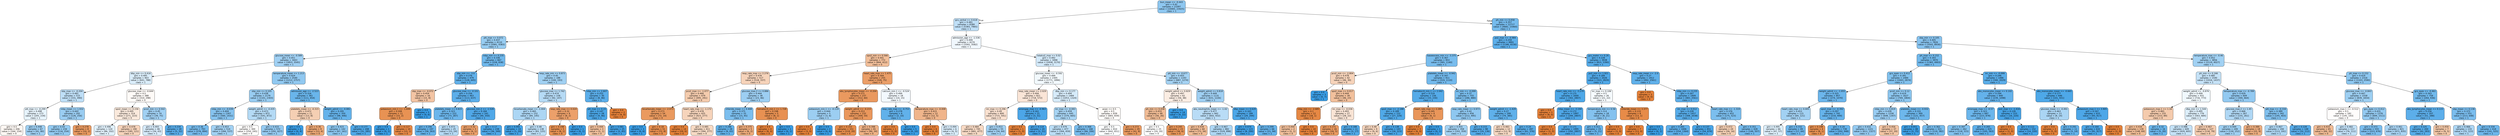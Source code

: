 digraph Tree {
node [shape=box, style="filled, rounded", color="black", fontname="helvetica"] ;
edge [fontname="helvetica"] ;
0 [label="bun_mean <= -0.443\ngini = 0.42\nsamples = 21097\nvalue = [10065, 23425]\nclass = 1", fillcolor="#8ec7f0"] ;
1 [label="gcs_verbal <= 0.618\ngini = 0.481\nsamples = 8380\nvalue = [5383, 7965]\nclass = 1", fillcolor="#bfdff7"] ;
0 -> 1 [labeldistance=2.5, labelangle=45, headlabel="True"] ;
2 [label="ptt_max <= 0.072\ngini = 0.437\nsamples = 4110\nvalue = [2081, 4383]\nclass = 1", fillcolor="#97ccf1"] ;
1 -> 2 ;
3 [label="glucose_mean <= -0.589\ngini = 0.451\nsamples = 3443\nvalue = [1853, 3545]\nclass = 1", fillcolor="#a0d0f3"] ;
2 -> 3 ;
4 [label="dbp_min <= 0.416\ngini = 0.495\nsamples = 903\nvalue = [641, 788]\nclass = 1", fillcolor="#daedfa"] ;
3 -> 4 ;
5 [label="sbp_max <= -0.204\ngini = 0.481\nsamples = 515\nvalue = [331, 490]\nclass = 1", fillcolor="#bfdff7"] ;
4 -> 5 ;
6 [label="ptt_max <= -0.299\ngini = 0.498\nsamples = 273\nvalue = [205, 234]\nclass = 1", fillcolor="#e6f3fc"] ;
5 -> 6 ;
7 [label="gini = 0.5\nsamples = 206\nvalue = [164, 154]\nclass = 0", fillcolor="#fdf7f3"] ;
6 -> 7 ;
8 [label="gini = 0.448\nsamples = 67\nvalue = [41, 80]\nclass = 1", fillcolor="#9ecff2"] ;
6 -> 8 ;
9 [label="mbp_mean <= 1.932\ngini = 0.442\nsamples = 242\nvalue = [126, 256]\nclass = 1", fillcolor="#9acdf2"] ;
5 -> 9 ;
10 [label="gini = 0.43\nsamples = 234\nvalue = [116, 254]\nclass = 1", fillcolor="#93caf1"] ;
9 -> 10 ;
11 [label="gini = 0.278\nsamples = 8\nvalue = [10, 2]\nclass = 0", fillcolor="#ea9a61"] ;
9 -> 11 ;
12 [label="glucose_max <= -0.644\ngini = 0.5\nsamples = 388\nvalue = [310, 298]\nclass = 0", fillcolor="#fefaf7"] ;
4 -> 12 ;
13 [label="spo2_mean <= 0.156\ngini = 0.495\nsamples = 314\nvalue = [271, 223]\nclass = 0", fillcolor="#fae9dc"] ;
12 -> 13 ;
14 [label="gini = 0.496\nsamples = 124\nvalue = [86, 102]\nclass = 1", fillcolor="#e0f0fb"] ;
13 -> 14 ;
15 [label="gini = 0.478\nsamples = 190\nvalue = [185, 121]\nclass = 0", fillcolor="#f6d3bb"] ;
13 -> 15 ;
16 [label="pco2_min <= 0.502\ngini = 0.45\nsamples = 74\nvalue = [39, 75]\nclass = 1", fillcolor="#a0d0f3"] ;
12 -> 16 ;
17 [label="gini = 0.493\nsamples = 46\nvalue = [34, 43]\nclass = 1", fillcolor="#d6eafa"] ;
16 -> 17 ;
18 [label="gini = 0.234\nsamples = 28\nvalue = [5, 32]\nclass = 1", fillcolor="#58ace9"] ;
16 -> 18 ;
19 [label="temperature_mean <= 1.213\ngini = 0.424\nsamples = 2540\nvalue = [1212, 2757]\nclass = 1", fillcolor="#90c8f0"] ;
3 -> 19 ;
20 [label="sbp_min <= 0.105\ngini = 0.438\nsamples = 2179\nvalue = [1101, 2303]\nclass = 1", fillcolor="#98ccf1"] ;
19 -> 20 ;
21 [label="mbp_min <= -0.039\ngini = 0.404\nsamples = 1307\nvalue = [560, 1431]\nclass = 1", fillcolor="#86c3ef"] ;
20 -> 21 ;
22 [label="gini = 0.36\nsamples = 793\nvalue = [276, 894]\nclass = 1", fillcolor="#76bbed"] ;
21 -> 22 ;
23 [label="gini = 0.453\nsamples = 514\nvalue = [284, 537]\nclass = 1", fillcolor="#a2d1f3"] ;
21 -> 23 ;
24 [label="weight_admit <= -0.435\ngini = 0.473\nsamples = 872\nvalue = [541, 872]\nclass = 1", fillcolor="#b4daf5"] ;
20 -> 24 ;
25 [label="gini = 0.5\nsamples = 300\nvalue = [250, 245]\nclass = 0", fillcolor="#fefcfb"] ;
24 -> 25 ;
26 [label="gini = 0.433\nsamples = 572\nvalue = [291, 627]\nclass = 1", fillcolor="#95caf1"] ;
24 -> 26 ;
27 [label="admission_age <= -2.523\ngini = 0.316\nsamples = 361\nvalue = [111, 454]\nclass = 1", fillcolor="#69b5eb"] ;
19 -> 27 ;
28 [label="platelets_mean <= -0.315\ngini = 0.472\nsamples = 11\nvalue = [13, 8]\nclass = 0", fillcolor="#f5cfb3"] ;
27 -> 28 ;
29 [label="gini = 0.0\nsamples = 2\nvalue = [0, 4]\nclass = 1", fillcolor="#399de5"] ;
28 -> 29 ;
30 [label="gini = 0.36\nsamples = 9\nvalue = [13, 4]\nclass = 0", fillcolor="#eda876"] ;
28 -> 30 ;
31 [label="weight_admit <= -0.081\ngini = 0.295\nsamples = 350\nvalue = [98, 446]\nclass = 1", fillcolor="#65b3eb"] ;
27 -> 31 ;
32 [label="gini = 0.415\nsamples = 142\nvalue = [67, 161]\nclass = 1", fillcolor="#8bc6f0"] ;
31 -> 32 ;
33 [label="gini = 0.177\nsamples = 208\nvalue = [31, 285]\nclass = 1", fillcolor="#4fa8e8"] ;
31 -> 33 ;
34 [label="mbp_min <= 0.235\ngini = 0.336\nsamples = 667\nvalue = [228, 838]\nclass = 1", fillcolor="#6fb8ec"] ;
2 -> 34 ;
35 [label="sbp_min <= -3.0\ngini = 0.276\nsamples = 479\nvalue = [128, 645]\nclass = 1", fillcolor="#60b0ea"] ;
34 -> 35 ;
36 [label="sbp_max <= -0.072\ngini = 0.454\nsamples = 16\nvalue = [15, 8]\nclass = 0", fillcolor="#f3c4a3"] ;
35 -> 36 ;
37 [label="potassium_min.1 <= -1.699\ngini = 0.208\nsamples = 11\nvalue = [15, 2]\nclass = 0", fillcolor="#e89253"] ;
36 -> 37 ;
38 [label="gini = 0.0\nsamples = 1\nvalue = [0, 1]\nclass = 1", fillcolor="#399de5"] ;
37 -> 38 ;
39 [label="gini = 0.117\nsamples = 10\nvalue = [15, 1]\nclass = 0", fillcolor="#e78946"] ;
37 -> 39 ;
40 [label="gini = 0.0\nsamples = 5\nvalue = [0, 6]\nclass = 1", fillcolor="#399de5"] ;
36 -> 40 ;
41 [label="glucose_max <= -0.101\ngini = 0.256\nsamples = 463\nvalue = [113, 637]\nclass = 1", fillcolor="#5caeea"] ;
35 -> 41 ;
42 [label="platelets_mean <= 0.815\ngini = 0.323\nsamples = 222\nvalue = [73, 287]\nclass = 1", fillcolor="#6bb6ec"] ;
41 -> 42 ;
43 [label="gini = 0.296\nsamples = 197\nvalue = [58, 263]\nclass = 1", fillcolor="#65b3eb"] ;
42 -> 43 ;
44 [label="gini = 0.473\nsamples = 25\nvalue = [15, 24]\nclass = 1", fillcolor="#b5daf5"] ;
42 -> 44 ;
45 [label="glucose_min.2 <= -1.526\ngini = 0.184\nsamples = 241\nvalue = [40, 350]\nclass = 1", fillcolor="#50a8e8"] ;
41 -> 45 ;
46 [label="gini = 0.32\nsamples = 3\nvalue = [4, 1]\nclass = 0", fillcolor="#eca06a"] ;
45 -> 46 ;
47 [label="gini = 0.17\nsamples = 238\nvalue = [36, 349]\nclass = 1", fillcolor="#4da7e8"] ;
45 -> 47 ;
48 [label="resp_rate_min <= 0.873\ngini = 0.45\nsamples = 188\nvalue = [100, 193]\nclass = 1", fillcolor="#a0d0f2"] ;
34 -> 48 ;
49 [label="glucose_max <= 1.742\ngini = 0.474\nsamples = 158\nvalue = [92, 147]\nclass = 1", fillcolor="#b5daf5"] ;
48 -> 49 ;
50 [label="bicarbonate_mean <= -1.004\ngini = 0.465\nsamples = 152\nvalue = [84, 145]\nclass = 1", fillcolor="#acd6f4"] ;
49 -> 50 ;
51 [label="gini = 0.091\nsamples = 14\nvalue = [1, 20]\nclass = 1", fillcolor="#43a2e6"] ;
50 -> 51 ;
52 [label="gini = 0.48\nsamples = 138\nvalue = [83, 125]\nclass = 1", fillcolor="#bcdef6"] ;
50 -> 52 ;
53 [label="resp_rate_max <= 0.024\ngini = 0.32\nsamples = 6\nvalue = [8, 2]\nclass = 0", fillcolor="#eca06a"] ;
49 -> 53 ;
54 [label="gini = 0.198\nsamples = 5\nvalue = [8, 1]\nclass = 0", fillcolor="#e89152"] ;
53 -> 54 ;
55 [label="gini = 0.0\nsamples = 1\nvalue = [0, 1]\nclass = 1", fillcolor="#399de5"] ;
53 -> 55 ;
56 [label="mbp_min <= 2.607\ngini = 0.252\nsamples = 30\nvalue = [8, 46]\nclass = 1", fillcolor="#5baeea"] ;
48 -> 56 ;
57 [label="ptt_max <= 0.15\ngini = 0.147\nsamples = 28\nvalue = [4, 46]\nclass = 1", fillcolor="#4aa6e7"] ;
56 -> 57 ;
58 [label="gini = 0.444\nsamples = 3\nvalue = [2, 1]\nclass = 0", fillcolor="#f2c09c"] ;
57 -> 58 ;
59 [label="gini = 0.081\nsamples = 25\nvalue = [2, 45]\nclass = 1", fillcolor="#42a1e6"] ;
57 -> 59 ;
60 [label="gini = 0.0\nsamples = 2\nvalue = [4, 0]\nclass = 0", fillcolor="#e58139"] ;
56 -> 60 ;
61 [label="admission_age <= -1.536\ngini = 0.499\nsamples = 4270\nvalue = [3302, 3582]\nclass = 1", fillcolor="#f0f7fd"] ;
1 -> 61 ;
62 [label="spo2_min <= 0.566\ngini = 0.441\nsamples = 772\nvalue = [844, 412]\nclass = 0", fillcolor="#f2bf9a"] ;
61 -> 62 ;
63 [label="resp_rate_max <= 2.276\ngini = 0.478\nsamples = 517\nvalue = [518, 337]\nclass = 0", fillcolor="#f6d3ba"] ;
62 -> 63 ;
64 [label="pco2_max <= -1.077\ngini = 0.466\nsamples = 479\nvalue = [495, 291]\nclass = 0", fillcolor="#f4cbad"] ;
63 -> 64 ;
65 [label="bicarbonate_mean <= -2.073\ngini = 0.273\nsamples = 54\nvalue = [72, 14]\nclass = 0", fillcolor="#ea9a5f"] ;
64 -> 65 ;
66 [label="gini = 0.0\nsamples = 3\nvalue = [0, 6]\nclass = 1", fillcolor="#399de5"] ;
65 -> 66 ;
67 [label="gini = 0.18\nsamples = 51\nvalue = [72, 8]\nclass = 0", fillcolor="#e88f4f"] ;
65 -> 67 ;
68 [label="heart_rate_max <= -1.172\ngini = 0.478\nsamples = 425\nvalue = [423, 277]\nclass = 0", fillcolor="#f6d4bb"] ;
64 -> 68 ;
69 [label="gini = 0.0\nsamples = 14\nvalue = [29, 0]\nclass = 0", fillcolor="#e58139"] ;
68 -> 69 ;
70 [label="gini = 0.485\nsamples = 411\nvalue = [394, 277]\nclass = 0", fillcolor="#f7dac4"] ;
68 -> 70 ;
71 [label="glucose_max.2 <= 0.886\ngini = 0.444\nsamples = 38\nvalue = [23, 46]\nclass = 1", fillcolor="#9ccef2"] ;
63 -> 71 ;
72 [label="chloride_mean <= 0.408\ngini = 0.375\nsamples = 33\nvalue = [15, 45]\nclass = 1", fillcolor="#7bbeee"] ;
71 -> 72 ;
73 [label="gini = 0.286\nsamples = 28\nvalue = [9, 43]\nclass = 1", fillcolor="#62b2ea"] ;
72 -> 73 ;
74 [label="gini = 0.375\nsamples = 5\nvalue = [6, 2]\nclass = 0", fillcolor="#eeab7b"] ;
72 -> 74 ;
75 [label="hematocrit_min.1 <= 1.728\ngini = 0.198\nsamples = 5\nvalue = [8, 1]\nclass = 0", fillcolor="#e89152"] ;
71 -> 75 ;
76 [label="gini = 0.0\nsamples = 4\nvalue = [8, 0]\nclass = 0", fillcolor="#e58139"] ;
75 -> 76 ;
77 [label="gini = 0.0\nsamples = 1\nvalue = [0, 1]\nclass = 1", fillcolor="#399de5"] ;
75 -> 77 ;
78 [label="heart_rate_max <= 1.475\ngini = 0.304\nsamples = 255\nvalue = [326, 75]\nclass = 0", fillcolor="#eb9e67"] ;
62 -> 78 ;
79 [label="abs_lymphocytes_mean <= -0.204\ngini = 0.271\nsamples = 237\nvalue = [312, 60]\nclass = 0", fillcolor="#ea995f"] ;
78 -> 79 ;
80 [label="potassium_min.1 <= -0.119\ngini = 0.444\nsamples = 5\nvalue = [3, 6]\nclass = 1", fillcolor="#9ccef2"] ;
79 -> 80 ;
81 [label="gini = 0.0\nsamples = 3\nvalue = [3, 0]\nclass = 0", fillcolor="#e58139"] ;
80 -> 81 ;
82 [label="gini = 0.0\nsamples = 2\nvalue = [0, 6]\nclass = 1", fillcolor="#399de5"] ;
80 -> 82 ;
83 [label="weight_admit <= -0.215\ngini = 0.253\nsamples = 232\nvalue = [309, 54]\nclass = 0", fillcolor="#ea975c"] ;
79 -> 83 ;
84 [label="gini = 0.153\nsamples = 151\nvalue = [219, 20]\nclass = 0", fillcolor="#e78d4b"] ;
83 -> 84 ;
85 [label="gini = 0.398\nsamples = 81\nvalue = [90, 34]\nclass = 0", fillcolor="#efb184"] ;
83 -> 85 ;
86 [label="calcium_min.1 <= -0.524\ngini = 0.499\nsamples = 18\nvalue = [14, 15]\nclass = 1", fillcolor="#f2f8fd"] ;
78 -> 86 ;
87 [label="resp_rate_max <= -0.753\ngini = 0.278\nsamples = 6\nvalue = [2, 10]\nclass = 1", fillcolor="#61b1ea"] ;
86 -> 87 ;
88 [label="gini = 0.0\nsamples = 1\nvalue = [2, 0]\nclass = 0", fillcolor="#e58139"] ;
87 -> 88 ;
89 [label="gini = 0.0\nsamples = 5\nvalue = [0, 10]\nclass = 1", fillcolor="#399de5"] ;
87 -> 89 ;
90 [label="temperature_max <= -0.008\ngini = 0.415\nsamples = 12\nvalue = [12, 5]\nclass = 0", fillcolor="#f0b58b"] ;
86 -> 90 ;
91 [label="gini = 0.0\nsamples = 6\nvalue = [8, 0]\nclass = 0", fillcolor="#e58139"] ;
90 -> 91 ;
92 [label="gini = 0.494\nsamples = 6\nvalue = [4, 5]\nclass = 1", fillcolor="#d7ebfa"] ;
90 -> 92 ;
93 [label="totalco2_max <= 0.02\ngini = 0.492\nsamples = 3498\nvalue = [2458, 3170]\nclass = 1", fillcolor="#d3e9f9"] ;
61 -> 93 ;
94 [label="glucose_mean <= -0.592\ngini = 0.499\nsamples = 2305\nvalue = [1771, 1896]\nclass = 1", fillcolor="#f2f9fd"] ;
93 -> 94 ;
95 [label="resp_rate_mean <= 2.029\ngini = 0.494\nsamples = 821\nvalue = [718, 572]\nclass = 0", fillcolor="#fae5d7"] ;
94 -> 95 ;
96 [label="inr_max <= 0.296\ngini = 0.49\nsamples = 800\nvalue = [715, 541]\nclass = 0", fillcolor="#f9e0cf"] ;
95 -> 96 ;
97 [label="gini = 0.484\nsamples = 745\nvalue = [681, 477]\nclass = 0", fillcolor="#f7d9c4"] ;
96 -> 97 ;
98 [label="gini = 0.453\nsamples = 55\nvalue = [34, 64]\nclass = 1", fillcolor="#a2d1f3"] ;
96 -> 98 ;
99 [label="aniongap_max <= -0.963\ngini = 0.161\nsamples = 21\nvalue = [3, 31]\nclass = 1", fillcolor="#4ca6e8"] ;
95 -> 99 ;
100 [label="gini = 0.0\nsamples = 1\nvalue = [1, 0]\nclass = 0", fillcolor="#e58139"] ;
99 -> 100 ;
101 [label="gini = 0.114\nsamples = 20\nvalue = [2, 31]\nclass = 1", fillcolor="#46a3e7"] ;
99 -> 101 ;
102 [label="dbp_min <= 0.177\ngini = 0.494\nsamples = 1484\nvalue = [1053, 1324]\nclass = 1", fillcolor="#d6ebfa"] ;
94 -> 102 ;
103 [label="inr_max <= -0.083\ngini = 0.459\nsamples = 645\nvalue = [370, 665]\nclass = 1", fillcolor="#a7d4f3"] ;
102 -> 103 ;
104 [label="gini = 0.479\nsamples = 477\nvalue = [304, 459]\nclass = 1", fillcolor="#bcdef6"] ;
103 -> 104 ;
105 [label="gini = 0.368\nsamples = 168\nvalue = [66, 206]\nclass = 1", fillcolor="#78bced"] ;
103 -> 105 ;
106 [label="asian <= 0.5\ngini = 0.5\nsamples = 839\nvalue = [683, 659]\nclass = 0", fillcolor="#fefbf8"] ;
102 -> 106 ;
107 [label="gini = 0.5\nsamples = 810\nvalue = [642, 651]\nclass = 1", fillcolor="#fcfeff"] ;
106 -> 107 ;
108 [label="gini = 0.273\nsamples = 29\nvalue = [41, 8]\nclass = 0", fillcolor="#ea9a60"] ;
106 -> 108 ;
109 [label="ptt_min <= -0.677\ngini = 0.455\nsamples = 1193\nvalue = [687, 1274]\nclass = 1", fillcolor="#a4d2f3"] ;
93 -> 109 ;
110 [label="weight_admit <= 0.829\ngini = 0.497\nsamples = 62\nvalue = [56, 48]\nclass = 0", fillcolor="#fbede3"] ;
109 -> 110 ;
111 [label="ph_min <= 0.436\ngini = 0.433\nsamples = 48\nvalue = [56, 26]\nclass = 0", fillcolor="#f1bc95"] ;
110 -> 111 ;
112 [label="gini = 0.5\nsamples = 25\nvalue = [20, 20]\nclass = 0", fillcolor="#ffffff"] ;
111 -> 112 ;
113 [label="gini = 0.245\nsamples = 23\nvalue = [36, 6]\nclass = 0", fillcolor="#e9965a"] ;
111 -> 113 ;
114 [label="gini = 0.0\nsamples = 14\nvalue = [0, 22]\nclass = 1", fillcolor="#399de5"] ;
110 -> 114 ;
115 [label="weight_admit <= 0.818\ngini = 0.449\nsamples = 1131\nvalue = [631, 1226]\nclass = 1", fillcolor="#9fcff2"] ;
109 -> 115 ;
116 [label="abs_neutrophils_mean <= -1.02\ngini = 0.477\nsamples = 942\nvalue = [602, 932]\nclass = 1", fillcolor="#b9dcf6"] ;
115 -> 116 ;
117 [label="gini = 0.434\nsamples = 60\nvalue = [73, 34]\nclass = 0", fillcolor="#f1bc95"] ;
116 -> 117 ;
118 [label="gini = 0.467\nsamples = 882\nvalue = [529, 898]\nclass = 1", fillcolor="#aed7f4"] ;
116 -> 118 ;
119 [label="dbp_mean <= 0.629\ngini = 0.163\nsamples = 189\nvalue = [29, 294]\nclass = 1", fillcolor="#4da7e8"] ;
115 -> 119 ;
120 [label="gini = 0.074\nsamples = 123\nvalue = [8, 200]\nclass = 1", fillcolor="#41a1e6"] ;
119 -> 120 ;
121 [label="gini = 0.299\nsamples = 66\nvalue = [21, 94]\nclass = 1", fillcolor="#65b3eb"] ;
119 -> 121 ;
122 [label="ph_min <= 0.058\ngini = 0.357\nsamples = 12717\nvalue = [4682, 15460]\nclass = 1", fillcolor="#75bbed"] ;
0 -> 122 [labeldistance=2.5, labelangle=-45, headlabel="False"] ;
123 [label="po2_max <= -0.984\ngini = 0.259\nsamples = 4891\nvalue = [1180, 6530]\nclass = 1", fillcolor="#5dafea"] ;
122 -> 123 ;
124 [label="baseexcess_min <= -3.375\ngini = 0.367\nsamples = 953\nvalue = [365, 1140]\nclass = 1", fillcolor="#78bced"] ;
123 -> 124 ;
125 [label="pco2_min <= -2.804\ngini = 0.478\nsamples = 42\nvalue = [46, 30]\nclass = 0", fillcolor="#f6d3ba"] ;
124 -> 125 ;
126 [label="gini = 0.0\nsamples = 3\nvalue = [0, 7]\nclass = 1", fillcolor="#399de5"] ;
125 -> 126 ;
127 [label="spo2_max <= 0.017\ngini = 0.444\nsamples = 39\nvalue = [46, 23]\nclass = 0", fillcolor="#f2c09c"] ;
125 -> 127 ;
128 [label="mbp_min <= -2.685\ngini = 0.1\nsamples = 12\nvalue = [18, 1]\nclass = 0", fillcolor="#e68844"] ;
127 -> 128 ;
129 [label="gini = 0.444\nsamples = 2\nvalue = [2, 1]\nclass = 0", fillcolor="#f2c09c"] ;
128 -> 129 ;
130 [label="gini = 0.0\nsamples = 10\nvalue = [16, 0]\nclass = 0", fillcolor="#e58139"] ;
128 -> 130 ;
131 [label="inr_max <= -0.036\ngini = 0.493\nsamples = 27\nvalue = [28, 22]\nclass = 0", fillcolor="#f9e4d5"] ;
127 -> 131 ;
132 [label="gini = 0.271\nsamples = 16\nvalue = [26, 5]\nclass = 0", fillcolor="#ea995f"] ;
131 -> 132 ;
133 [label="gini = 0.188\nsamples = 11\nvalue = [2, 17]\nclass = 1", fillcolor="#50a9e8"] ;
131 -> 133 ;
134 [label="platelets_mean <= -0.942\ngini = 0.347\nsamples = 911\nvalue = [319, 1110]\nclass = 1", fillcolor="#72b9ec"] ;
124 -> 134 ;
135 [label="hematocrit_min.1 <= 2.042\ngini = 0.219\nsamples = 156\nvalue = [33, 230]\nclass = 1", fillcolor="#55abe9"] ;
134 -> 135 ;
136 [label="spo2_max <= -2.188\ngini = 0.189\nsamples = 152\nvalue = [27, 229]\nclass = 1", fillcolor="#50a9e8"] ;
135 -> 136 ;
137 [label="gini = 0.48\nsamples = 9\nvalue = [9, 6]\nclass = 0", fillcolor="#f6d5bd"] ;
136 -> 137 ;
138 [label="gini = 0.138\nsamples = 143\nvalue = [18, 223]\nclass = 1", fillcolor="#49a5e7"] ;
136 -> 138 ;
139 [label="heart_rate_max <= 2.284\ngini = 0.245\nsamples = 4\nvalue = [6, 1]\nclass = 0", fillcolor="#e9965a"] ;
135 -> 139 ;
140 [label="gini = 0.0\nsamples = 3\nvalue = [6, 0]\nclass = 0", fillcolor="#e58139"] ;
139 -> 140 ;
141 [label="gini = 0.0\nsamples = 1\nvalue = [0, 1]\nclass = 1", fillcolor="#399de5"] ;
139 -> 141 ;
142 [label="inr_min <= -0.099\ngini = 0.37\nsamples = 755\nvalue = [286, 880]\nclass = 1", fillcolor="#79bded"] ;
134 -> 142 ;
143 [label="resp_rate_mean <= 0.973\ngini = 0.42\nsamples = 456\nvalue = [212, 495]\nclass = 1", fillcolor="#8ec7f0"] ;
142 -> 143 ;
144 [label="gini = 0.455\nsamples = 358\nvalue = [193, 359]\nclass = 1", fillcolor="#a3d2f3"] ;
143 -> 144 ;
145 [label="gini = 0.215\nsamples = 98\nvalue = [19, 136]\nclass = 1", fillcolor="#55abe9"] ;
143 -> 145 ;
146 [label="weight_admit <= -1.429\ngini = 0.27\nsamples = 299\nvalue = [74, 385]\nclass = 1", fillcolor="#5fb0ea"] ;
142 -> 146 ;
147 [label="gini = 0.483\nsamples = 12\nvalue = [13, 9]\nclass = 0", fillcolor="#f7d8c2"] ;
146 -> 147 ;
148 [label="gini = 0.24\nsamples = 287\nvalue = [61, 376]\nclass = 1", fillcolor="#59ade9"] ;
146 -> 148 ;
149 [label="gcs_motor <= 0.26\ngini = 0.228\nsamples = 3938\nvalue = [815, 5390]\nclass = 1", fillcolor="#57ace9"] ;
123 -> 149 ;
150 [label="po2_min <= 1.921\ngini = 0.184\nsamples = 2026\nvalue = [323, 2829]\nclass = 1", fillcolor="#50a8e8"] ;
149 -> 150 ;
151 [label="heart_rate_min <= -3.279\ngini = 0.175\nsamples = 2000\nvalue = [302, 2807]\nclass = 1", fillcolor="#4ea8e8"] ;
150 -> 151 ;
152 [label="gini = 0.0\nsamples = 3\nvalue = [8, 0]\nclass = 0", fillcolor="#e58139"] ;
151 -> 152 ;
153 [label="mbp_mean <= -3.194\ngini = 0.172\nsamples = 1997\nvalue = [294, 2807]\nclass = 1", fillcolor="#4ea7e8"] ;
151 -> 153 ;
154 [label="gini = 0.0\nsamples = 2\nvalue = [2, 0]\nclass = 0", fillcolor="#e58139"] ;
153 -> 154 ;
155 [label="gini = 0.171\nsamples = 1995\nvalue = [292, 2807]\nclass = 1", fillcolor="#4ea7e8"] ;
153 -> 155 ;
156 [label="inr_max <= 0.106\ngini = 0.5\nsamples = 26\nvalue = [21, 22]\nclass = 1", fillcolor="#f6fbfe"] ;
150 -> 156 ;
157 [label="temperature_min <= 0.56\ngini = 0.4\nsamples = 18\nvalue = [8, 21]\nclass = 1", fillcolor="#84c2ef"] ;
156 -> 157 ;
158 [label="gini = 0.311\nsamples = 15\nvalue = [5, 21]\nclass = 1", fillcolor="#68b4eb"] ;
157 -> 158 ;
159 [label="gini = 0.0\nsamples = 3\nvalue = [3, 0]\nclass = 0", fillcolor="#e58139"] ;
157 -> 159 ;
160 [label="chloride_mean <= 3.377\ngini = 0.133\nsamples = 8\nvalue = [13, 1]\nclass = 0", fillcolor="#e78b48"] ;
156 -> 160 ;
161 [label="gini = 0.0\nsamples = 7\nvalue = [13, 0]\nclass = 0", fillcolor="#e58139"] ;
160 -> 161 ;
162 [label="gini = 0.0\nsamples = 1\nvalue = [0, 1]\nclass = 1", fillcolor="#399de5"] ;
160 -> 162 ;
163 [label="resp_rate_mean <= -2.0\ngini = 0.27\nsamples = 1912\nvalue = [492, 2561]\nclass = 1", fillcolor="#5fb0ea"] ;
149 -> 163 ;
164 [label="gini = 0.0\nsamples = 3\nvalue = [9, 0]\nclass = 0", fillcolor="#e58139"] ;
163 -> 164 ;
165 [label="mbp_min <= 0.235\ngini = 0.267\nsamples = 1909\nvalue = [483, 2561]\nclass = 1", fillcolor="#5eafea"] ;
163 -> 165 ;
166 [label="inr_max <= 0.012\ngini = 0.228\nsamples = 1457\nvalue = [308, 2038]\nclass = 1", fillcolor="#57ace9"] ;
165 -> 166 ;
167 [label="gini = 0.265\nsamples = 1006\nvalue = [254, 1364]\nclass = 1", fillcolor="#5eafea"] ;
166 -> 167 ;
168 [label="gini = 0.137\nsamples = 451\nvalue = [54, 674]\nclass = 1", fillcolor="#49a5e7"] ;
166 -> 168 ;
169 [label="heart_rate_max <= -1.319\ngini = 0.376\nsamples = 452\nvalue = [175, 523]\nclass = 1", fillcolor="#7bbeee"] ;
165 -> 169 ;
170 [label="gini = 0.472\nsamples = 24\nvalue = [26, 16]\nclass = 0", fillcolor="#f5cfb3"] ;
169 -> 170 ;
171 [label="gini = 0.351\nsamples = 428\nvalue = [149, 507]\nclass = 1", fillcolor="#73baed"] ;
169 -> 171 ;
172 [label="sbp_min <= 0.105\ngini = 0.405\nsamples = 7826\nvalue = [3502, 8930]\nclass = 1", fillcolor="#87c3ef"] ;
122 -> 172 ;
173 [label="ph_max <= 0.152\ngini = 0.343\nsamples = 3970\nvalue = [1383, 4903]\nclass = 1", fillcolor="#71b9ec"] ;
172 -> 173 ;
174 [label="gcs_eyes <= 0.412\ngini = 0.391\nsamples = 2484\nvalue = [1043, 2874]\nclass = 1", fillcolor="#81c1ee"] ;
173 -> 174 ;
175 [label="weight_admit <= -1.055\ngini = 0.325\nsamples = 857\nvalue = [274, 1070]\nclass = 1", fillcolor="#6cb6ec"] ;
174 -> 175 ;
176 [label="heart_rate_max <= 0.005\ngini = 0.453\nsamples = 115\nvalue = [64, 121]\nclass = 1", fillcolor="#a2d1f3"] ;
175 -> 176 ;
177 [label="gini = 0.495\nsamples = 66\nvalue = [47, 57]\nclass = 1", fillcolor="#dceefa"] ;
176 -> 177 ;
178 [label="gini = 0.332\nsamples = 49\nvalue = [17, 64]\nclass = 1", fillcolor="#6eb7ec"] ;
176 -> 178 ;
179 [label="spo2_max <= -4.392\ngini = 0.297\nsamples = 742\nvalue = [210, 949]\nclass = 1", fillcolor="#65b3eb"] ;
175 -> 179 ;
180 [label="gini = 0.198\nsamples = 4\nvalue = [8, 1]\nclass = 0", fillcolor="#e89152"] ;
179 -> 180 ;
181 [label="gini = 0.29\nsamples = 738\nvalue = [202, 948]\nclass = 1", fillcolor="#63b2eb"] ;
179 -> 181 ;
182 [label="pco2_min <= 0.12\ngini = 0.419\nsamples = 1627\nvalue = [769, 1804]\nclass = 1", fillcolor="#8dc7f0"] ;
174 -> 182 ;
183 [label="mbp_min <= 0.819\ngini = 0.439\nsamples = 1258\nvalue = [648, 1347]\nclass = 1", fillcolor="#98ccf2"] ;
182 -> 183 ;
184 [label="gini = 0.432\nsamples = 1221\nvalue = [611, 1327]\nclass = 1", fillcolor="#94caf1"] ;
183 -> 184 ;
185 [label="gini = 0.456\nsamples = 37\nvalue = [37, 20]\nclass = 0", fillcolor="#f3c5a4"] ;
183 -> 185 ;
186 [label="platelets_mean <= -0.932\ngini = 0.331\nsamples = 369\nvalue = [121, 457]\nclass = 1", fillcolor="#6db7ec"] ;
182 -> 186 ;
187 [label="gini = 0.051\nsamples = 48\nvalue = [2, 75]\nclass = 1", fillcolor="#3ea0e6"] ;
186 -> 187 ;
188 [label="gini = 0.362\nsamples = 321\nvalue = [119, 382]\nclass = 1", fillcolor="#77bced"] ;
186 -> 188 ;
189 [label="inr_min <= -0.099\ngini = 0.246\nsamples = 1486\nvalue = [340, 2029]\nclass = 1", fillcolor="#5aade9"] ;
173 -> 189 ;
190 [label="abs_monocytes_mean <= 0.102\ngini = 0.294\nsamples = 840\nvalue = [239, 1098]\nclass = 1", fillcolor="#64b2eb"] ;
189 -> 190 ;
191 [label="aniongap_max <= -0.57\ngini = 0.323\nsamples = 687\nvalue = [223, 878]\nclass = 1", fillcolor="#6bb6ec"] ;
190 -> 191 ;
192 [label="gini = 0.397\nsamples = 262\nvalue = [118, 315]\nclass = 1", fillcolor="#83c2ef"] ;
191 -> 192 ;
193 [label="gini = 0.265\nsamples = 425\nvalue = [105, 563]\nclass = 1", fillcolor="#5eafea"] ;
191 -> 193 ;
194 [label="po2_max <= -1.416\ngini = 0.126\nsamples = 153\nvalue = [16, 220]\nclass = 1", fillcolor="#47a4e7"] ;
190 -> 194 ;
195 [label="gini = 0.0\nsamples = 1\nvalue = [2, 0]\nclass = 0", fillcolor="#e58139"] ;
194 -> 195 ;
196 [label="gini = 0.112\nsamples = 152\nvalue = [14, 220]\nclass = 1", fillcolor="#46a3e7"] ;
194 -> 196 ;
197 [label="abs_monocytes_mean <= -0.665\ngini = 0.177\nsamples = 646\nvalue = [101, 931]\nclass = 1", fillcolor="#4ea8e8"] ;
189 -> 197 ;
198 [label="glucose_mean <= -0.491\ngini = 0.463\nsamples = 13\nvalue = [8, 14]\nclass = 1", fillcolor="#aad5f4"] ;
197 -> 198 ;
199 [label="gini = 0.0\nsamples = 2\nvalue = [5, 0]\nclass = 0", fillcolor="#e58139"] ;
198 -> 199 ;
200 [label="gini = 0.291\nsamples = 11\nvalue = [3, 14]\nclass = 1", fillcolor="#63b2eb"] ;
198 -> 200 ;
201 [label="potassium_max.1 <= 3.905\ngini = 0.167\nsamples = 633\nvalue = [93, 917]\nclass = 1", fillcolor="#4da7e8"] ;
197 -> 201 ;
202 [label="gini = 0.164\nsamples = 632\nvalue = [91, 917]\nclass = 1", fillcolor="#4da7e8"] ;
201 -> 202 ;
203 [label="gini = 0.0\nsamples = 1\nvalue = [2, 0]\nclass = 0", fillcolor="#e58139"] ;
201 -> 203 ;
204 [label="temperature_max <= -0.46\ngini = 0.452\nsamples = 3856\nvalue = [2119, 4027]\nclass = 1", fillcolor="#a1d1f3"] ;
172 -> 204 ;
205 [label="ph_min <= 0.166\ngini = 0.485\nsamples = 1540\nvalue = [1016, 1437]\nclass = 1", fillcolor="#c5e2f7"] ;
204 -> 205 ;
206 [label="weight_admit <= -0.876\ngini = 0.499\nsamples = 931\nvalue = [716, 773]\nclass = 1", fillcolor="#f0f8fd"] ;
205 -> 206 ;
207 [label="potassium_max.1 <= 1.16\ngini = 0.465\nsamples = 155\nvalue = [153, 89]\nclass = 0", fillcolor="#f4caac"] ;
206 -> 207 ;
208 [label="gini = 0.434\nsamples = 139\nvalue = [148, 69]\nclass = 0", fillcolor="#f1bc95"] ;
207 -> 208 ;
209 [label="gini = 0.32\nsamples = 16\nvalue = [5, 20]\nclass = 1", fillcolor="#6ab6ec"] ;
207 -> 209 ;
210 [label="dbp_min <= 1.544\ngini = 0.495\nsamples = 776\nvalue = [563, 684]\nclass = 1", fillcolor="#dceefa"] ;
206 -> 210 ;
211 [label="gini = 0.486\nsamples = 649\nvalue = [429, 605]\nclass = 1", fillcolor="#c5e2f7"] ;
210 -> 211 ;
212 [label="gini = 0.467\nsamples = 127\nvalue = [134, 79]\nclass = 0", fillcolor="#f4cbae"] ;
210 -> 212 ;
213 [label="temperature_max <= -0.789\ngini = 0.429\nsamples = 609\nvalue = [300, 664]\nclass = 1", fillcolor="#92c9f1"] ;
205 -> 213 ;
214 [label="glucose_max.2 <= 1.45\ngini = 0.468\nsamples = 267\nvalue = [155, 261]\nclass = 1", fillcolor="#afd7f4"] ;
213 -> 214 ;
215 [label="gini = 0.449\nsamples = 249\nvalue = [130, 252]\nclass = 1", fillcolor="#9fd0f2"] ;
214 -> 215 ;
216 [label="gini = 0.389\nsamples = 18\nvalue = [25, 9]\nclass = 0", fillcolor="#eeae80"] ;
214 -> 216 ;
217 [label="ptt_max <= -0.334\ngini = 0.389\nsamples = 342\nvalue = [145, 403]\nclass = 1", fillcolor="#80c0ee"] ;
213 -> 217 ;
218 [label="gini = 0.467\nsamples = 194\nvalue = [113, 191]\nclass = 1", fillcolor="#aed7f4"] ;
217 -> 218 ;
219 [label="gini = 0.228\nsamples = 148\nvalue = [32, 212]\nclass = 1", fillcolor="#57ace9"] ;
217 -> 219 ;
220 [label="ph_max <= 0.152\ngini = 0.419\nsamples = 2316\nvalue = [1103, 2590]\nclass = 1", fillcolor="#8dc7f0"] ;
204 -> 220 ;
221 [label="glucose_max <= -0.843\ngini = 0.447\nsamples = 1558\nvalue = [839, 1654]\nclass = 1", fillcolor="#9dcff2"] ;
220 -> 221 ;
222 [label="potassium_max.1 <= -0.512\ngini = 0.5\nsamples = 182\nvalue = [145, 143]\nclass = 0", fillcolor="#fffdfc"] ;
221 -> 222 ;
223 [label="gini = 0.433\nsamples = 65\nvalue = [69, 32]\nclass = 0", fillcolor="#f1bb95"] ;
222 -> 223 ;
224 [label="gini = 0.482\nsamples = 117\nvalue = [76, 111]\nclass = 1", fillcolor="#c1e0f7"] ;
222 -> 224 ;
225 [label="gcs_eyes <= 0.412\ngini = 0.431\nsamples = 1376\nvalue = [694, 1511]\nclass = 1", fillcolor="#94caf1"] ;
221 -> 225 ;
226 [label="gini = 0.373\nsamples = 555\nvalue = [223, 676]\nclass = 1", fillcolor="#7abdee"] ;
225 -> 226 ;
227 [label="gini = 0.461\nsamples = 821\nvalue = [471, 835]\nclass = 1", fillcolor="#a9d4f4"] ;
225 -> 227 ;
228 [label="gcs_eyes <= -0.461\ngini = 0.343\nsamples = 758\nvalue = [264, 936]\nclass = 1", fillcolor="#71b9ec"] ;
220 -> 228 ;
229 [label="abs_lymphocytes_mean <= 0.115\ngini = 0.256\nsamples = 207\nvalue = [51, 288]\nclass = 1", fillcolor="#5caeea"] ;
228 -> 229 ;
230 [label="gini = 0.225\nsamples = 200\nvalue = [42, 283]\nclass = 1", fillcolor="#56ace9"] ;
229 -> 230 ;
231 [label="gini = 0.459\nsamples = 7\nvalue = [9, 5]\nclass = 0", fillcolor="#f3c7a7"] ;
229 -> 231 ;
232 [label="sbp_mean <= 0.136\ngini = 0.372\nsamples = 551\nvalue = [213, 648]\nclass = 1", fillcolor="#7abdee"] ;
228 -> 232 ;
233 [label="gini = 0.466\nsamples = 133\nvalue = [72, 123]\nclass = 1", fillcolor="#add6f4"] ;
232 -> 233 ;
234 [label="gini = 0.334\nsamples = 418\nvalue = [141, 525]\nclass = 1", fillcolor="#6eb7ec"] ;
232 -> 234 ;
}